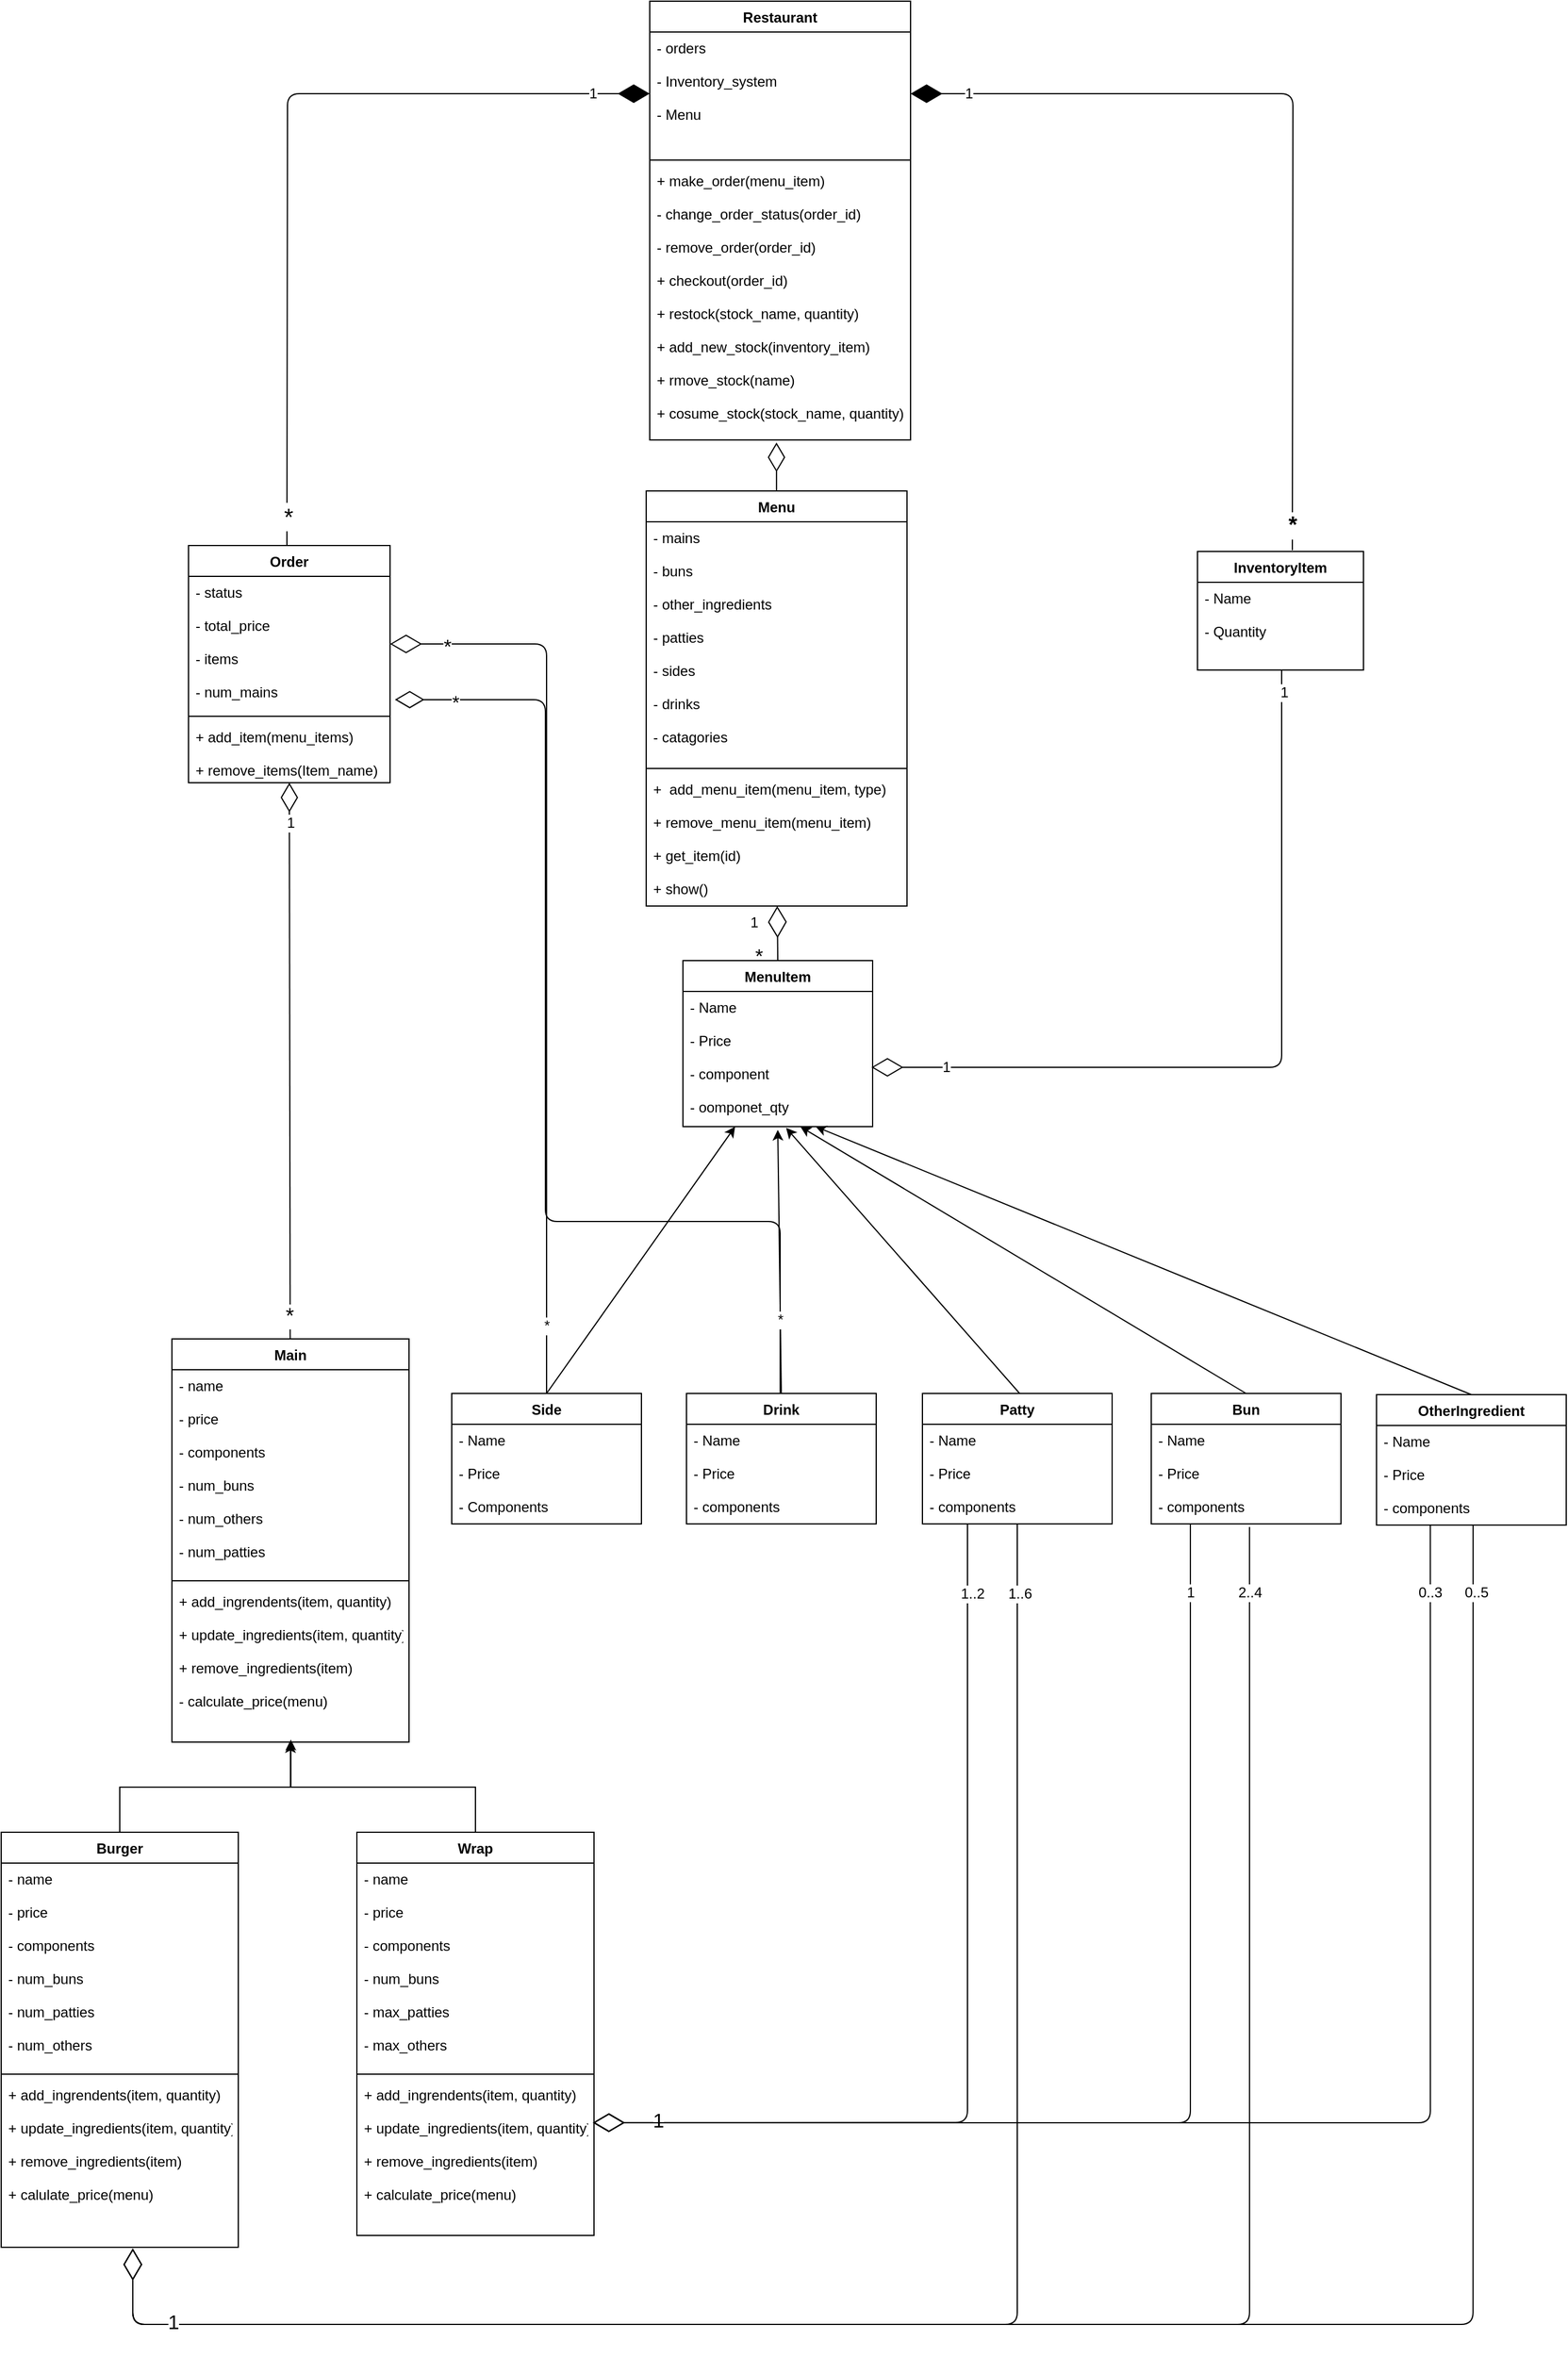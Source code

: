 <mxfile version="10.5.9" type="device"><diagram id="9Qco0X-_0melpZKpdpBS" name="Page-1"><mxGraphModel dx="2038" dy="2436" grid="1" gridSize="10" guides="1" tooltips="1" connect="1" arrows="1" fold="1" page="1" pageScale="1" pageWidth="1500" pageHeight="1169" math="0" shadow="0"><root><mxCell id="0"/><mxCell id="1" parent="0"/><mxCell id="YEXgMxl5qk1P8p7WzG1X-2" value="Restaurant" style="swimlane;fontStyle=1;align=center;verticalAlign=top;childLayout=stackLayout;horizontal=1;startSize=26;horizontalStack=0;resizeParent=1;resizeParentMax=0;resizeLast=0;collapsible=1;marginBottom=0;" parent="1" vertex="1"><mxGeometry x="608" y="-139" width="220" height="370" as="geometry"/></mxCell><mxCell id="YEXgMxl5qk1P8p7WzG1X-3" value="- orders&#10;&#10;- Inventory_system&#10;&#10;- Menu&#10;" style="text;strokeColor=none;fillColor=none;align=left;verticalAlign=top;spacingLeft=4;spacingRight=4;overflow=hidden;rotatable=0;points=[[0,0.5],[1,0.5]];portConstraint=eastwest;" parent="YEXgMxl5qk1P8p7WzG1X-2" vertex="1"><mxGeometry y="26" width="220" height="104" as="geometry"/></mxCell><mxCell id="_MdNV8nAoi_xvzcEjTm3-1" value="" style="line;strokeWidth=1;fillColor=none;align=left;verticalAlign=middle;spacingTop=-1;spacingLeft=3;spacingRight=3;rotatable=0;labelPosition=right;points=[];portConstraint=eastwest;" parent="YEXgMxl5qk1P8p7WzG1X-2" vertex="1"><mxGeometry y="130" width="220" height="8" as="geometry"/></mxCell><mxCell id="_MdNV8nAoi_xvzcEjTm3-2" value="+ make_order(menu_item)&#10;&#10;- change_order_status(order_id)&#10;&#10;- remove_order(order_id)&#10;&#10;+ checkout(order_id)&#10;&#10;+ restock(stock_name, quantity)&#10;&#10;+ add_new_stock(inventory_item)&#10;&#10;+ rmove_stock(name)&#10;&#10;+ cosume_stock(stock_name, quantity)&#10;" style="text;strokeColor=none;fillColor=none;align=left;verticalAlign=top;spacingLeft=4;spacingRight=4;overflow=hidden;rotatable=0;points=[[0,0.5],[1,0.5]];portConstraint=eastwest;" parent="YEXgMxl5qk1P8p7WzG1X-2" vertex="1"><mxGeometry y="138" width="220" height="232" as="geometry"/></mxCell><mxCell id="_MdNV8nAoi_xvzcEjTm3-3" style="edgeStyle=none;rounded=0;orthogonalLoop=1;jettySize=auto;html=1;entryX=0.486;entryY=1.009;entryDx=0;entryDy=0;entryPerimeter=0;endArrow=diamondThin;endFill=0;endSize=22;" parent="1" source="YEXgMxl5qk1P8p7WzG1X-57" target="_MdNV8nAoi_xvzcEjTm3-2" edge="1"><mxGeometry relative="1" as="geometry"/></mxCell><mxCell id="YEXgMxl5qk1P8p7WzG1X-57" value="Menu" style="swimlane;fontStyle=1;align=center;verticalAlign=top;childLayout=stackLayout;horizontal=1;startSize=26;horizontalStack=0;resizeParent=1;resizeParentMax=0;resizeLast=0;collapsible=1;marginBottom=0;" parent="1" vertex="1"><mxGeometry x="605" y="274" width="220" height="350" as="geometry"/></mxCell><mxCell id="YEXgMxl5qk1P8p7WzG1X-58" value="- mains&#10;&#10;- buns&#10;&#10;- other_ingredients&#10;&#10;- patties&#10;&#10;- sides&#10;&#10;- drinks&#10;&#10;- catagories&#10;" style="text;strokeColor=none;fillColor=none;align=left;verticalAlign=top;spacingLeft=4;spacingRight=4;overflow=hidden;rotatable=0;points=[[0,0.5],[1,0.5]];portConstraint=eastwest;" parent="YEXgMxl5qk1P8p7WzG1X-57" vertex="1"><mxGeometry y="26" width="220" height="204" as="geometry"/></mxCell><mxCell id="YEXgMxl5qk1P8p7WzG1X-59" value="" style="line;strokeWidth=1;fillColor=none;align=left;verticalAlign=middle;spacingTop=-1;spacingLeft=3;spacingRight=3;rotatable=0;labelPosition=right;points=[];portConstraint=eastwest;" parent="YEXgMxl5qk1P8p7WzG1X-57" vertex="1"><mxGeometry y="230" width="220" height="8" as="geometry"/></mxCell><mxCell id="YEXgMxl5qk1P8p7WzG1X-60" value="+  add_menu_item(menu_item, type)&#10;&#10;+ remove_menu_item(menu_item)&#10;&#10;+ get_item(id)&#10;&#10;+ show()&#10;" style="text;strokeColor=none;fillColor=none;align=left;verticalAlign=top;spacingLeft=4;spacingRight=4;overflow=hidden;rotatable=0;points=[[0,0.5],[1,0.5]];portConstraint=eastwest;" parent="YEXgMxl5qk1P8p7WzG1X-57" vertex="1"><mxGeometry y="238" width="220" height="112" as="geometry"/></mxCell><mxCell id="YEXgMxl5qk1P8p7WzG1X-24" style="edgeStyle=orthogonalEdgeStyle;rounded=1;orthogonalLoop=1;jettySize=auto;html=1;entryX=0;entryY=0.5;entryDx=0;entryDy=0;endFill=1;endArrow=diamondThin;endSize=24;" parent="1" target="YEXgMxl5qk1P8p7WzG1X-3" edge="1"><mxGeometry relative="1" as="geometry"><mxPoint x="302" y="320" as="sourcePoint"/></mxGeometry></mxCell><mxCell id="GeJ3WeJ3uOO9IyCQKlSx-8" value="&lt;font style=&quot;font-size: 20px&quot;&gt;*&lt;/font&gt;" style="text;html=1;resizable=0;points=[];align=center;verticalAlign=middle;labelBackgroundColor=#ffffff;" vertex="1" connectable="0" parent="YEXgMxl5qk1P8p7WzG1X-24"><mxGeometry x="-0.927" y="-1" relative="1" as="geometry"><mxPoint as="offset"/></mxGeometry></mxCell><mxCell id="GeJ3WeJ3uOO9IyCQKlSx-9" value="1" style="text;html=1;resizable=0;points=[];align=center;verticalAlign=middle;labelBackgroundColor=#ffffff;" vertex="1" connectable="0" parent="YEXgMxl5qk1P8p7WzG1X-24"><mxGeometry x="0.846" y="-2" relative="1" as="geometry"><mxPoint x="5" y="-2" as="offset"/></mxGeometry></mxCell><mxCell id="YEXgMxl5qk1P8p7WzG1X-31" style="edgeStyle=orthogonalEdgeStyle;rounded=1;orthogonalLoop=1;jettySize=auto;html=1;entryX=1;entryY=0.5;entryDx=0;entryDy=0;endFill=1;endArrow=diamondThin;endSize=24;" parent="1" target="YEXgMxl5qk1P8p7WzG1X-3" edge="1"><mxGeometry relative="1" as="geometry"><mxPoint x="1150" y="324" as="sourcePoint"/></mxGeometry></mxCell><mxCell id="GeJ3WeJ3uOO9IyCQKlSx-10" value="1&lt;br&gt;" style="text;html=1;resizable=0;points=[];align=center;verticalAlign=middle;labelBackgroundColor=#ffffff;" vertex="1" connectable="0" parent="YEXgMxl5qk1P8p7WzG1X-31"><mxGeometry x="0.861" y="2" relative="1" as="geometry"><mxPoint y="-2" as="offset"/></mxGeometry></mxCell><mxCell id="GeJ3WeJ3uOO9IyCQKlSx-11" value="&lt;font style=&quot;font-size: 19px&quot;&gt;&lt;b&gt;*&lt;/b&gt;&lt;/font&gt;" style="text;html=1;resizable=0;points=[];align=center;verticalAlign=middle;labelBackgroundColor=#ffffff;" vertex="1" connectable="0" parent="YEXgMxl5qk1P8p7WzG1X-31"><mxGeometry x="-0.941" y="3" relative="1" as="geometry"><mxPoint x="3" as="offset"/></mxGeometry></mxCell><mxCell id="YEXgMxl5qk1P8p7WzG1X-33" value="MenuItem" style="swimlane;fontStyle=1;align=center;verticalAlign=top;childLayout=stackLayout;horizontal=1;startSize=26;horizontalStack=0;resizeParent=1;resizeParentMax=0;resizeLast=0;collapsible=1;marginBottom=0;" parent="1" vertex="1"><mxGeometry x="636" y="670" width="160" height="140" as="geometry"/></mxCell><mxCell id="YEXgMxl5qk1P8p7WzG1X-34" value="- Name&#10;&#10;- Price&#10;&#10;- component&#10;&#10;- oomponet_qty&#10;" style="text;strokeColor=none;fillColor=none;align=left;verticalAlign=top;spacingLeft=4;spacingRight=4;overflow=hidden;rotatable=0;points=[[0,0.5],[1,0.5]];portConstraint=eastwest;" parent="YEXgMxl5qk1P8p7WzG1X-33" vertex="1"><mxGeometry y="26" width="160" height="114" as="geometry"/></mxCell><mxCell id="_MdNV8nAoi_xvzcEjTm3-11" style="edgeStyle=orthogonalEdgeStyle;rounded=1;orthogonalLoop=1;jettySize=auto;html=1;endArrow=diamondThin;endFill=0;endSize=22;entryX=1.024;entryY=0.912;entryDx=0;entryDy=0;entryPerimeter=0;" parent="1" source="YEXgMxl5qk1P8p7WzG1X-131" target="YEXgMxl5qk1P8p7WzG1X-39" edge="1"><mxGeometry relative="1" as="geometry"><mxPoint x="440" y="450" as="targetPoint"/><Array as="points"><mxPoint x="718" y="890"/><mxPoint x="520" y="890"/><mxPoint x="520" y="450"/></Array></mxGeometry></mxCell><mxCell id="GeJ3WeJ3uOO9IyCQKlSx-27" value="&lt;font style=&quot;font-size: 16px&quot;&gt;*&lt;/font&gt;" style="text;html=1;resizable=0;points=[];align=center;verticalAlign=middle;labelBackgroundColor=#ffffff;" vertex="1" connectable="0" parent="_MdNV8nAoi_xvzcEjTm3-11"><mxGeometry x="0.888" y="2" relative="1" as="geometry"><mxPoint as="offset"/></mxGeometry></mxCell><mxCell id="YEXgMxl5qk1P8p7WzG1X-131" value="Drink" style="swimlane;fontStyle=1;align=center;verticalAlign=top;childLayout=stackLayout;horizontal=1;startSize=26;horizontalStack=0;resizeParent=1;resizeParentMax=0;resizeLast=0;collapsible=1;marginBottom=0;" parent="1" vertex="1"><mxGeometry x="639" y="1035" width="160" height="110" as="geometry"/></mxCell><mxCell id="YEXgMxl5qk1P8p7WzG1X-132" value="- Name&#10;&#10;- Price&#10;&#10;- components&#10;" style="text;strokeColor=none;fillColor=none;align=left;verticalAlign=top;spacingLeft=4;spacingRight=4;overflow=hidden;rotatable=0;points=[[0,0.5],[1,0.5]];portConstraint=eastwest;" parent="YEXgMxl5qk1P8p7WzG1X-131" vertex="1"><mxGeometry y="26" width="160" height="84" as="geometry"/></mxCell><mxCell id="YEXgMxl5qk1P8p7WzG1X-165" style="edgeStyle=orthogonalEdgeStyle;rounded=1;orthogonalLoop=1;jettySize=auto;html=1;endFill=0;endArrow=diamondThin;endSize=24;exitX=0.509;exitY=0.998;exitDx=0;exitDy=0;exitPerimeter=0;" parent="1" source="YEXgMxl5qk1P8p7WzG1X-126" edge="1"><mxGeometry relative="1" as="geometry"><mxPoint x="1302.952" y="1142" as="sourcePoint"/><mxPoint x="172" y="1756" as="targetPoint"/><Array as="points"><mxPoint x="1302" y="1820"/><mxPoint x="172" y="1820"/></Array></mxGeometry></mxCell><mxCell id="GeJ3WeJ3uOO9IyCQKlSx-36" value="0..5&lt;br&gt;" style="text;html=1;resizable=0;points=[];align=center;verticalAlign=middle;labelBackgroundColor=#ffffff;" vertex="1" connectable="0" parent="YEXgMxl5qk1P8p7WzG1X-165"><mxGeometry x="-0.877" y="2" relative="1" as="geometry"><mxPoint y="-58" as="offset"/></mxGeometry></mxCell><mxCell id="YEXgMxl5qk1P8p7WzG1X-125" value="OtherIngredient" style="swimlane;fontStyle=1;align=center;verticalAlign=top;childLayout=stackLayout;horizontal=1;startSize=26;horizontalStack=0;resizeParent=1;resizeParentMax=0;resizeLast=0;collapsible=1;marginBottom=0;" parent="1" vertex="1"><mxGeometry x="1221" y="1036" width="160" height="110" as="geometry"/></mxCell><mxCell id="YEXgMxl5qk1P8p7WzG1X-126" value="- Name&#10;&#10;- Price&#10;&#10;- components&#10;" style="text;strokeColor=none;fillColor=none;align=left;verticalAlign=top;spacingLeft=4;spacingRight=4;overflow=hidden;rotatable=0;points=[[0,0.5],[1,0.5]];portConstraint=eastwest;" parent="YEXgMxl5qk1P8p7WzG1X-125" vertex="1"><mxGeometry y="26" width="160" height="84" as="geometry"/></mxCell><mxCell id="YEXgMxl5qk1P8p7WzG1X-164" style="edgeStyle=orthogonalEdgeStyle;rounded=1;orthogonalLoop=1;jettySize=auto;html=1;endFill=0;endArrow=diamondThin;endSize=24;exitX=0.518;exitY=1.031;exitDx=0;exitDy=0;exitPerimeter=0;" parent="1" source="YEXgMxl5qk1P8p7WzG1X-121" edge="1"><mxGeometry relative="1" as="geometry"><mxPoint x="1113" y="1141" as="sourcePoint"/><mxPoint x="172" y="1756" as="targetPoint"/><Array as="points"><mxPoint x="1114" y="1820"/><mxPoint x="172" y="1820"/></Array></mxGeometry></mxCell><mxCell id="GeJ3WeJ3uOO9IyCQKlSx-35" value="2..4" style="text;html=1;resizable=0;points=[];align=center;verticalAlign=middle;labelBackgroundColor=#ffffff;" vertex="1" connectable="0" parent="YEXgMxl5qk1P8p7WzG1X-164"><mxGeometry x="-0.908" relative="1" as="geometry"><mxPoint y="-22" as="offset"/></mxGeometry></mxCell><mxCell id="YEXgMxl5qk1P8p7WzG1X-120" value="Bun" style="swimlane;fontStyle=1;align=center;verticalAlign=top;childLayout=stackLayout;horizontal=1;startSize=26;horizontalStack=0;resizeParent=1;resizeParentMax=0;resizeLast=0;collapsible=1;marginBottom=0;" parent="1" vertex="1"><mxGeometry x="1031" y="1035" width="160" height="110" as="geometry"/></mxCell><mxCell id="YEXgMxl5qk1P8p7WzG1X-121" value="- Name&#10;&#10;- Price&#10;&#10;- components&#10;" style="text;strokeColor=none;fillColor=none;align=left;verticalAlign=top;spacingLeft=4;spacingRight=4;overflow=hidden;rotatable=0;points=[[0,0.5],[1,0.5]];portConstraint=eastwest;" parent="YEXgMxl5qk1P8p7WzG1X-120" vertex="1"><mxGeometry y="26" width="160" height="84" as="geometry"/></mxCell><mxCell id="YEXgMxl5qk1P8p7WzG1X-162" style="edgeStyle=orthogonalEdgeStyle;rounded=1;orthogonalLoop=1;jettySize=auto;html=1;endFill=0;endArrow=diamondThin;endSize=24;entryX=0.555;entryY=1.007;entryDx=0;entryDy=0;entryPerimeter=0;" parent="1" source="YEXgMxl5qk1P8p7WzG1X-113" target="wAeJHwPKmRcZzxFf4zOR-10" edge="1"><mxGeometry relative="1" as="geometry"><mxPoint x="180" y="1820" as="targetPoint"/><Array as="points"><mxPoint x="918" y="1820"/><mxPoint x="172" y="1820"/></Array></mxGeometry></mxCell><mxCell id="GeJ3WeJ3uOO9IyCQKlSx-32" value="1..6&lt;br&gt;" style="text;html=1;resizable=0;points=[];align=center;verticalAlign=middle;labelBackgroundColor=#ffffff;" vertex="1" connectable="0" parent="YEXgMxl5qk1P8p7WzG1X-162"><mxGeometry x="-0.921" y="2" relative="1" as="geometry"><mxPoint as="offset"/></mxGeometry></mxCell><mxCell id="GeJ3WeJ3uOO9IyCQKlSx-33" value="&lt;span style=&quot;font-size: 17px&quot;&gt;1&lt;/span&gt;" style="text;html=1;resizable=0;points=[];align=center;verticalAlign=middle;labelBackgroundColor=#ffffff;" vertex="1" connectable="0" parent="YEXgMxl5qk1P8p7WzG1X-162"><mxGeometry x="0.868" y="-1" relative="1" as="geometry"><mxPoint as="offset"/></mxGeometry></mxCell><mxCell id="YEXgMxl5qk1P8p7WzG1X-113" value="Patty" style="swimlane;fontStyle=1;align=center;verticalAlign=top;childLayout=stackLayout;horizontal=1;startSize=26;horizontalStack=0;resizeParent=1;resizeParentMax=0;resizeLast=0;collapsible=1;marginBottom=0;" parent="1" vertex="1"><mxGeometry x="838" y="1035" width="160" height="110" as="geometry"/></mxCell><mxCell id="YEXgMxl5qk1P8p7WzG1X-114" value="- Name&#10;&#10;- Price&#10;&#10;- components&#10;" style="text;strokeColor=none;fillColor=none;align=left;verticalAlign=top;spacingLeft=4;spacingRight=4;overflow=hidden;rotatable=0;points=[[0,0.5],[1,0.5]];portConstraint=eastwest;" parent="YEXgMxl5qk1P8p7WzG1X-113" vertex="1"><mxGeometry y="26" width="160" height="84" as="geometry"/></mxCell><mxCell id="_MdNV8nAoi_xvzcEjTm3-6" style="edgeStyle=none;rounded=0;orthogonalLoop=1;jettySize=auto;html=1;endArrow=diamondThin;endFill=0;endSize=22;" parent="1" source="YEXgMxl5qk1P8p7WzG1X-77" target="YEXgMxl5qk1P8p7WzG1X-41" edge="1"><mxGeometry relative="1" as="geometry"/></mxCell><mxCell id="GeJ3WeJ3uOO9IyCQKlSx-25" value="&lt;font style=&quot;font-size: 18px&quot;&gt;*&lt;/font&gt;" style="text;html=1;resizable=0;points=[];align=center;verticalAlign=middle;labelBackgroundColor=#ffffff;" vertex="1" connectable="0" parent="_MdNV8nAoi_xvzcEjTm3-6"><mxGeometry x="-0.949" y="-4" relative="1" as="geometry"><mxPoint x="-4.5" y="-7" as="offset"/></mxGeometry></mxCell><mxCell id="GeJ3WeJ3uOO9IyCQKlSx-26" value="1" style="text;html=1;resizable=0;points=[];align=center;verticalAlign=middle;labelBackgroundColor=#ffffff;" vertex="1" connectable="0" parent="_MdNV8nAoi_xvzcEjTm3-6"><mxGeometry x="0.855" y="-1" relative="1" as="geometry"><mxPoint as="offset"/></mxGeometry></mxCell><mxCell id="YEXgMxl5qk1P8p7WzG1X-77" value="Main" style="swimlane;fontStyle=1;align=center;verticalAlign=top;childLayout=stackLayout;horizontal=1;startSize=26;horizontalStack=0;resizeParent=1;resizeParentMax=0;resizeLast=0;collapsible=1;marginBottom=0;" parent="1" vertex="1"><mxGeometry x="205" y="989" width="200" height="340" as="geometry"/></mxCell><mxCell id="YEXgMxl5qk1P8p7WzG1X-78" value="- name&#10;&#10;- price&#10;&#10;- components&#10;&#10;- num_buns&#10;&#10;- num_others&#10;&#10;- num_patties" style="text;strokeColor=none;fillColor=none;align=left;verticalAlign=top;spacingLeft=4;spacingRight=4;overflow=hidden;rotatable=0;points=[[0,0.5],[1,0.5]];portConstraint=eastwest;" parent="YEXgMxl5qk1P8p7WzG1X-77" vertex="1"><mxGeometry y="26" width="200" height="174" as="geometry"/></mxCell><mxCell id="YEXgMxl5qk1P8p7WzG1X-79" value="" style="line;strokeWidth=1;fillColor=none;align=left;verticalAlign=middle;spacingTop=-1;spacingLeft=3;spacingRight=3;rotatable=0;labelPosition=right;points=[];portConstraint=eastwest;" parent="YEXgMxl5qk1P8p7WzG1X-77" vertex="1"><mxGeometry y="200" width="200" height="8" as="geometry"/></mxCell><mxCell id="YEXgMxl5qk1P8p7WzG1X-80" value="+ add_ingrendents(item, quantity)&#10;&#10;+ update_ingredients(item, quantity)&#10;&#10;+ remove_ingredients(item)&#10;&#10;- calculate_price(menu)&#10;" style="text;strokeColor=none;fillColor=none;align=left;verticalAlign=top;spacingLeft=4;spacingRight=4;overflow=hidden;rotatable=0;points=[[0,0.5],[1,0.5]];portConstraint=eastwest;" parent="YEXgMxl5qk1P8p7WzG1X-77" vertex="1"><mxGeometry y="208" width="200" height="132" as="geometry"/></mxCell><mxCell id="tXQDyl4lreiuFjkovypI-1" style="edgeStyle=orthogonalEdgeStyle;rounded=0;orthogonalLoop=1;jettySize=auto;html=1;entryX=0.5;entryY=1;entryDx=0;entryDy=0;entryPerimeter=0;" parent="1" source="wAeJHwPKmRcZzxFf4zOR-7" target="YEXgMxl5qk1P8p7WzG1X-80" edge="1"><mxGeometry relative="1" as="geometry"/></mxCell><mxCell id="wAeJHwPKmRcZzxFf4zOR-7" value="Burger" style="swimlane;fontStyle=1;align=center;verticalAlign=top;childLayout=stackLayout;horizontal=1;startSize=26;horizontalStack=0;resizeParent=1;resizeParentMax=0;resizeLast=0;collapsible=1;marginBottom=0;" parent="1" vertex="1"><mxGeometry x="61" y="1405" width="200" height="350" as="geometry"/></mxCell><mxCell id="wAeJHwPKmRcZzxFf4zOR-8" value="- name&#10;&#10;- price&#10;&#10;- components&#10;&#10;- num_buns&#10;&#10;- num_patties&#10;&#10;- num_others&#10;" style="text;strokeColor=none;fillColor=none;align=left;verticalAlign=top;spacingLeft=4;spacingRight=4;overflow=hidden;rotatable=0;points=[[0,0.5],[1,0.5]];portConstraint=eastwest;" parent="wAeJHwPKmRcZzxFf4zOR-7" vertex="1"><mxGeometry y="26" width="200" height="174" as="geometry"/></mxCell><mxCell id="wAeJHwPKmRcZzxFf4zOR-9" value="" style="line;strokeWidth=1;fillColor=none;align=left;verticalAlign=middle;spacingTop=-1;spacingLeft=3;spacingRight=3;rotatable=0;labelPosition=right;points=[];portConstraint=eastwest;" parent="wAeJHwPKmRcZzxFf4zOR-7" vertex="1"><mxGeometry y="200" width="200" height="8" as="geometry"/></mxCell><mxCell id="wAeJHwPKmRcZzxFf4zOR-10" value="+ add_ingrendents(item, quantity)&#10;&#10;+ update_ingredients(item, quantity)&#10;&#10;+ remove_ingredients(item)&#10;&#10;+ calulate_price(menu)&#10;" style="text;strokeColor=none;fillColor=none;align=left;verticalAlign=top;spacingLeft=4;spacingRight=4;overflow=hidden;rotatable=0;points=[[0,0.5],[1,0.5]];portConstraint=eastwest;" parent="wAeJHwPKmRcZzxFf4zOR-7" vertex="1"><mxGeometry y="208" width="200" height="142" as="geometry"/></mxCell><mxCell id="tXQDyl4lreiuFjkovypI-2" style="edgeStyle=orthogonalEdgeStyle;rounded=0;orthogonalLoop=1;jettySize=auto;html=1;entryX=0.5;entryY=1.008;entryDx=0;entryDy=0;entryPerimeter=0;exitX=0.5;exitY=0;exitDx=0;exitDy=0;" parent="1" source="wAeJHwPKmRcZzxFf4zOR-1" edge="1"><mxGeometry relative="1" as="geometry"><mxPoint x="461" y="1402" as="sourcePoint"/><mxPoint x="305.286" y="1326.857" as="targetPoint"/><Array as="points"><mxPoint x="461" y="1367"/><mxPoint x="305" y="1367"/></Array></mxGeometry></mxCell><mxCell id="wAeJHwPKmRcZzxFf4zOR-1" value="Wrap" style="swimlane;fontStyle=1;align=center;verticalAlign=top;childLayout=stackLayout;horizontal=1;startSize=26;horizontalStack=0;resizeParent=1;resizeParentMax=0;resizeLast=0;collapsible=1;marginBottom=0;" parent="1" vertex="1"><mxGeometry x="361" y="1405" width="200" height="340" as="geometry"/></mxCell><mxCell id="wAeJHwPKmRcZzxFf4zOR-2" value="- name&#10;&#10;- price&#10;&#10;- components&#10;&#10;- num_buns&#10;&#10;- max_patties&#10;&#10;- max_others" style="text;strokeColor=none;fillColor=none;align=left;verticalAlign=top;spacingLeft=4;spacingRight=4;overflow=hidden;rotatable=0;points=[[0,0.5],[1,0.5]];portConstraint=eastwest;" parent="wAeJHwPKmRcZzxFf4zOR-1" vertex="1"><mxGeometry y="26" width="200" height="174" as="geometry"/></mxCell><mxCell id="wAeJHwPKmRcZzxFf4zOR-3" value="" style="line;strokeWidth=1;fillColor=none;align=left;verticalAlign=middle;spacingTop=-1;spacingLeft=3;spacingRight=3;rotatable=0;labelPosition=right;points=[];portConstraint=eastwest;" parent="wAeJHwPKmRcZzxFf4zOR-1" vertex="1"><mxGeometry y="200" width="200" height="8" as="geometry"/></mxCell><mxCell id="wAeJHwPKmRcZzxFf4zOR-4" value="+ add_ingrendents(item, quantity)&#10;&#10;+ update_ingredients(item, quantity)&#10;&#10;+ remove_ingredients(item)&#10;&#10;+ calculate_price(menu)&#10;" style="text;strokeColor=none;fillColor=none;align=left;verticalAlign=top;spacingLeft=4;spacingRight=4;overflow=hidden;rotatable=0;points=[[0,0.5],[1,0.5]];portConstraint=eastwest;" parent="wAeJHwPKmRcZzxFf4zOR-1" vertex="1"><mxGeometry y="208" width="200" height="132" as="geometry"/></mxCell><mxCell id="YEXgMxl5qk1P8p7WzG1X-38" value="Order" style="swimlane;fontStyle=1;align=center;verticalAlign=top;childLayout=stackLayout;horizontal=1;startSize=26;horizontalStack=0;resizeParent=1;resizeParentMax=0;resizeLast=0;collapsible=1;marginBottom=0;" parent="1" vertex="1"><mxGeometry x="219" y="320" width="170" height="200" as="geometry"/></mxCell><mxCell id="YEXgMxl5qk1P8p7WzG1X-39" value="- status&#10;&#10;- total_price&#10;&#10;- items&#10;&#10;- num_mains&#10;&#10;" style="text;strokeColor=none;fillColor=none;align=left;verticalAlign=top;spacingLeft=4;spacingRight=4;overflow=hidden;rotatable=0;points=[[0,0.5],[1,0.5]];portConstraint=eastwest;" parent="YEXgMxl5qk1P8p7WzG1X-38" vertex="1"><mxGeometry y="26" width="170" height="114" as="geometry"/></mxCell><mxCell id="YEXgMxl5qk1P8p7WzG1X-40" value="" style="line;strokeWidth=1;fillColor=none;align=left;verticalAlign=middle;spacingTop=-1;spacingLeft=3;spacingRight=3;rotatable=0;labelPosition=right;points=[];portConstraint=eastwest;" parent="YEXgMxl5qk1P8p7WzG1X-38" vertex="1"><mxGeometry y="140" width="170" height="8" as="geometry"/></mxCell><mxCell id="YEXgMxl5qk1P8p7WzG1X-41" value="+ add_item(menu_items)&#10;&#10;+ remove_items(Item_name)&#10;&#10;" style="text;strokeColor=none;fillColor=none;align=left;verticalAlign=top;spacingLeft=4;spacingRight=4;overflow=hidden;rotatable=0;points=[[0,0.5],[1,0.5]];portConstraint=eastwest;" parent="YEXgMxl5qk1P8p7WzG1X-38" vertex="1"><mxGeometry y="148" width="170" height="52" as="geometry"/></mxCell><mxCell id="YEXgMxl5qk1P8p7WzG1X-174" style="edgeStyle=orthogonalEdgeStyle;rounded=1;orthogonalLoop=1;jettySize=auto;html=1;endFill=0;endArrow=diamondThin;endSize=24;" parent="1" source="YEXgMxl5qk1P8p7WzG1X-101" target="YEXgMxl5qk1P8p7WzG1X-39" edge="1"><mxGeometry relative="1" as="geometry"/></mxCell><mxCell id="GeJ3WeJ3uOO9IyCQKlSx-28" value="*" style="text;html=1;resizable=0;points=[];align=center;verticalAlign=middle;labelBackgroundColor=#ffffff;" vertex="1" connectable="0" parent="YEXgMxl5qk1P8p7WzG1X-174"><mxGeometry x="-0.851" relative="1" as="geometry"><mxPoint as="offset"/></mxGeometry></mxCell><mxCell id="GeJ3WeJ3uOO9IyCQKlSx-30" value="&lt;font style=&quot;font-size: 17px&quot;&gt;*&lt;/font&gt;" style="text;html=1;resizable=0;points=[];align=center;verticalAlign=middle;labelBackgroundColor=#ffffff;" vertex="1" connectable="0" parent="YEXgMxl5qk1P8p7WzG1X-174"><mxGeometry x="0.874" y="3" relative="1" as="geometry"><mxPoint as="offset"/></mxGeometry></mxCell><mxCell id="YEXgMxl5qk1P8p7WzG1X-101" value="Side" style="swimlane;fontStyle=1;align=center;verticalAlign=top;childLayout=stackLayout;horizontal=1;startSize=26;horizontalStack=0;resizeParent=1;resizeParentMax=0;resizeLast=0;collapsible=1;marginBottom=0;" parent="1" vertex="1"><mxGeometry x="441" y="1035" width="160" height="110" as="geometry"/></mxCell><mxCell id="YEXgMxl5qk1P8p7WzG1X-102" value="- Name&#10;&#10;- Price&#10;&#10;- Components&#10;" style="text;strokeColor=none;fillColor=none;align=left;verticalAlign=top;spacingLeft=4;spacingRight=4;overflow=hidden;rotatable=0;points=[[0,0.5],[1,0.5]];portConstraint=eastwest;" parent="YEXgMxl5qk1P8p7WzG1X-101" vertex="1"><mxGeometry y="26" width="160" height="84" as="geometry"/></mxCell><mxCell id="YEXgMxl5qk1P8p7WzG1X-183" value="" style="endArrow=classic;html=1;exitX=0.5;exitY=0;exitDx=0;exitDy=0;rounded=0;" parent="1" source="YEXgMxl5qk1P8p7WzG1X-101" edge="1"><mxGeometry width="160" relative="1" as="geometry"><mxPoint x="315" y="1045" as="sourcePoint"/><mxPoint x="680" y="810" as="targetPoint"/></mxGeometry></mxCell><mxCell id="YEXgMxl5qk1P8p7WzG1X-184" value="" style="endArrow=classic;html=1;exitX=0.5;exitY=0;exitDx=0;exitDy=0;entryX=0.5;entryY=1.024;entryDx=0;entryDy=0;entryPerimeter=0;rounded=0;" parent="1" source="YEXgMxl5qk1P8p7WzG1X-131" target="YEXgMxl5qk1P8p7WzG1X-34" edge="1"><mxGeometry width="160" relative="1" as="geometry"><mxPoint x="325" y="1055" as="sourcePoint"/><mxPoint x="741" y="833" as="targetPoint"/></mxGeometry></mxCell><mxCell id="GeJ3WeJ3uOO9IyCQKlSx-29" value="*" style="text;html=1;resizable=0;points=[];align=center;verticalAlign=middle;labelBackgroundColor=#ffffff;" vertex="1" connectable="0" parent="YEXgMxl5qk1P8p7WzG1X-184"><mxGeometry x="-0.441" relative="1" as="geometry"><mxPoint as="offset"/></mxGeometry></mxCell><mxCell id="YEXgMxl5qk1P8p7WzG1X-188" value="" style="endArrow=classic;html=1;rounded=0;" parent="1" edge="1"><mxGeometry width="160" relative="1" as="geometry"><mxPoint x="920" y="1035" as="sourcePoint"/><mxPoint x="723" y="811" as="targetPoint"/></mxGeometry></mxCell><mxCell id="YEXgMxl5qk1P8p7WzG1X-189" value="" style="endArrow=classic;html=1;exitX=0.5;exitY=0;exitDx=0;exitDy=0;rounded=0;entryX=0.7;entryY=1;entryDx=0;entryDy=0;entryPerimeter=0;" parent="1" source="YEXgMxl5qk1P8p7WzG1X-125" target="YEXgMxl5qk1P8p7WzG1X-34" edge="1"><mxGeometry width="160" relative="1" as="geometry"><mxPoint x="1091" y="960" as="sourcePoint"/><mxPoint x="721" y="815" as="targetPoint"/></mxGeometry></mxCell><mxCell id="YEXgMxl5qk1P8p7WzG1X-190" value="" style="endArrow=classic;html=1;exitX=0.5;exitY=0;exitDx=0;exitDy=0;rounded=0;entryX=0.619;entryY=1;entryDx=0;entryDy=0;entryPerimeter=0;" parent="1" source="YEXgMxl5qk1P8p7WzG1X-120" target="YEXgMxl5qk1P8p7WzG1X-34" edge="1"><mxGeometry width="160" relative="1" as="geometry"><mxPoint x="1011" y="1025" as="sourcePoint"/><mxPoint x="721" y="815" as="targetPoint"/></mxGeometry></mxCell><mxCell id="YEXgMxl5qk1P8p7WzG1X-199" value="InventoryItem" style="swimlane;fontStyle=1;childLayout=stackLayout;horizontal=1;startSize=26;fillColor=none;horizontalStack=0;resizeParent=1;resizeParentMax=0;resizeLast=0;collapsible=1;marginBottom=0;" parent="1" vertex="1"><mxGeometry x="1070" y="325" width="140" height="100" as="geometry"/></mxCell><mxCell id="YEXgMxl5qk1P8p7WzG1X-200" value="- Name&#10;&#10;- Quantity" style="text;strokeColor=none;fillColor=none;align=left;verticalAlign=top;spacingLeft=4;spacingRight=4;overflow=hidden;rotatable=0;points=[[0,0.5],[1,0.5]];portConstraint=eastwest;" parent="YEXgMxl5qk1P8p7WzG1X-199" vertex="1"><mxGeometry y="26" width="140" height="74" as="geometry"/></mxCell><mxCell id="YEXgMxl5qk1P8p7WzG1X-204" style="orthogonalLoop=1;jettySize=auto;html=1;endArrow=diamondThin;exitX=0.507;exitY=1;exitDx=0;exitDy=0;rounded=1;endFill=0;endSize=24;exitPerimeter=0;edgeStyle=orthogonalEdgeStyle;" parent="1" source="YEXgMxl5qk1P8p7WzG1X-200" edge="1"><mxGeometry relative="1" as="geometry"><mxPoint x="1090" y="658.959" as="sourcePoint"/><mxPoint x="795" y="760" as="targetPoint"/><Array as="points"><mxPoint x="1141" y="760"/><mxPoint x="795" y="760"/></Array></mxGeometry></mxCell><mxCell id="GeJ3WeJ3uOO9IyCQKlSx-12" value="1" style="text;html=1;resizable=0;points=[];align=center;verticalAlign=middle;labelBackgroundColor=#ffffff;" vertex="1" connectable="0" parent="YEXgMxl5qk1P8p7WzG1X-204"><mxGeometry x="0.815" relative="1" as="geometry"><mxPoint as="offset"/></mxGeometry></mxCell><mxCell id="GeJ3WeJ3uOO9IyCQKlSx-24" value="1" style="text;html=1;resizable=0;points=[];align=center;verticalAlign=middle;labelBackgroundColor=#ffffff;" vertex="1" connectable="0" parent="YEXgMxl5qk1P8p7WzG1X-204"><mxGeometry x="-0.944" y="2" relative="1" as="geometry"><mxPoint as="offset"/></mxGeometry></mxCell><mxCell id="GeJ3WeJ3uOO9IyCQKlSx-16" value="" style="endArrow=diamondThin;endFill=0;endSize=24;html=1;exitX=0.5;exitY=0;exitDx=0;exitDy=0;" edge="1" parent="1" source="YEXgMxl5qk1P8p7WzG1X-33" target="YEXgMxl5qk1P8p7WzG1X-60"><mxGeometry width="160" relative="1" as="geometry"><mxPoint x="690" y="940" as="sourcePoint"/><mxPoint x="850" y="940" as="targetPoint"/></mxGeometry></mxCell><mxCell id="GeJ3WeJ3uOO9IyCQKlSx-17" value="&lt;font style=&quot;font-size: 17px&quot;&gt;*&lt;/font&gt;&lt;br&gt;" style="text;html=1;resizable=0;points=[];autosize=1;align=left;verticalAlign=top;spacingTop=-4;" vertex="1" parent="1"><mxGeometry x="695" y="654" width="20" height="20" as="geometry"/></mxCell><mxCell id="GeJ3WeJ3uOO9IyCQKlSx-21" value="1" style="text;html=1;resizable=0;points=[];autosize=1;align=left;verticalAlign=top;spacingTop=-4;" vertex="1" parent="1"><mxGeometry x="691" y="628" width="20" height="20" as="geometry"/></mxCell><mxCell id="GeJ3WeJ3uOO9IyCQKlSx-38" style="edgeStyle=orthogonalEdgeStyle;rounded=1;orthogonalLoop=1;jettySize=auto;html=1;endFill=0;endArrow=diamondThin;endSize=24;entryX=0.996;entryY=0.279;entryDx=0;entryDy=0;entryPerimeter=0;" edge="1" parent="1" source="YEXgMxl5qk1P8p7WzG1X-114" target="wAeJHwPKmRcZzxFf4zOR-4"><mxGeometry relative="1" as="geometry"><mxPoint x="876" y="1147" as="sourcePoint"/><mxPoint x="129.643" y="1761.143" as="targetPoint"/><Array as="points"><mxPoint x="876" y="1650"/></Array></mxGeometry></mxCell><mxCell id="GeJ3WeJ3uOO9IyCQKlSx-39" value="1..2&lt;br&gt;" style="text;html=1;resizable=0;points=[];align=center;verticalAlign=middle;labelBackgroundColor=#ffffff;" vertex="1" connectable="0" parent="GeJ3WeJ3uOO9IyCQKlSx-38"><mxGeometry x="-0.921" y="2" relative="1" as="geometry"><mxPoint x="2" y="26.5" as="offset"/></mxGeometry></mxCell><mxCell id="GeJ3WeJ3uOO9IyCQKlSx-40" value="&lt;span style=&quot;font-size: 17px&quot;&gt;1&lt;/span&gt;" style="text;html=1;resizable=0;points=[];align=center;verticalAlign=middle;labelBackgroundColor=#ffffff;" vertex="1" connectable="0" parent="GeJ3WeJ3uOO9IyCQKlSx-38"><mxGeometry x="0.868" y="-1" relative="1" as="geometry"><mxPoint as="offset"/></mxGeometry></mxCell><mxCell id="GeJ3WeJ3uOO9IyCQKlSx-41" style="edgeStyle=orthogonalEdgeStyle;rounded=1;orthogonalLoop=1;jettySize=auto;html=1;endFill=0;endArrow=diamondThin;endSize=24;entryX=0.995;entryY=0.28;entryDx=0;entryDy=0;entryPerimeter=0;" edge="1" parent="1" source="YEXgMxl5qk1P8p7WzG1X-121" target="wAeJHwPKmRcZzxFf4zOR-4"><mxGeometry relative="1" as="geometry"><mxPoint x="1063.857" y="1149.5" as="sourcePoint"/><mxPoint x="318.143" y="1760.643" as="targetPoint"/><Array as="points"><mxPoint x="1064" y="1650"/></Array></mxGeometry></mxCell><mxCell id="GeJ3WeJ3uOO9IyCQKlSx-42" value="1" style="text;html=1;resizable=0;points=[];align=center;verticalAlign=middle;labelBackgroundColor=#ffffff;" vertex="1" connectable="0" parent="GeJ3WeJ3uOO9IyCQKlSx-41"><mxGeometry x="-0.921" y="2" relative="1" as="geometry"><mxPoint x="-2" y="18" as="offset"/></mxGeometry></mxCell><mxCell id="GeJ3WeJ3uOO9IyCQKlSx-44" style="edgeStyle=orthogonalEdgeStyle;rounded=1;orthogonalLoop=1;jettySize=auto;html=1;endFill=0;endArrow=diamondThin;endSize=24;" edge="1" parent="1"><mxGeometry relative="1" as="geometry"><mxPoint x="1266.357" y="1146" as="sourcePoint"/><mxPoint x="560" y="1650" as="targetPoint"/><Array as="points"><mxPoint x="1266" y="1650"/></Array></mxGeometry></mxCell><mxCell id="GeJ3WeJ3uOO9IyCQKlSx-45" value="0..3&lt;br&gt;" style="text;html=1;resizable=0;points=[];align=center;verticalAlign=middle;labelBackgroundColor=#ffffff;" vertex="1" connectable="0" parent="GeJ3WeJ3uOO9IyCQKlSx-44"><mxGeometry x="-0.921" y="2" relative="1" as="geometry"><mxPoint x="-3" y="9" as="offset"/></mxGeometry></mxCell></root></mxGraphModel></diagram></mxfile>